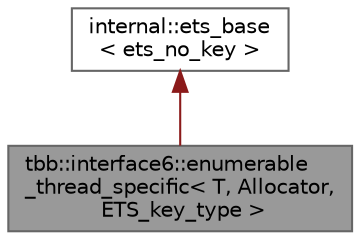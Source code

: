 digraph "tbb::interface6::enumerable_thread_specific&lt; T, Allocator, ETS_key_type &gt;"
{
 // LATEX_PDF_SIZE
  bgcolor="transparent";
  edge [fontname=Helvetica,fontsize=10,labelfontname=Helvetica,labelfontsize=10];
  node [fontname=Helvetica,fontsize=10,shape=box,height=0.2,width=0.4];
  Node1 [id="Node000001",label="tbb::interface6::enumerable\l_thread_specific\< T, Allocator,\l ETS_key_type \>",height=0.2,width=0.4,color="gray40", fillcolor="grey60", style="filled", fontcolor="black",tooltip="The enumerable_thread_specific container"];
  Node2 -> Node1 [id="edge1_Node000001_Node000002",dir="back",color="firebrick4",style="solid",tooltip=" "];
  Node2 [id="Node000002",label="internal::ets_base\l\< ets_no_key \>",height=0.2,width=0.4,color="gray40", fillcolor="white", style="filled",tooltip=" "];
}
